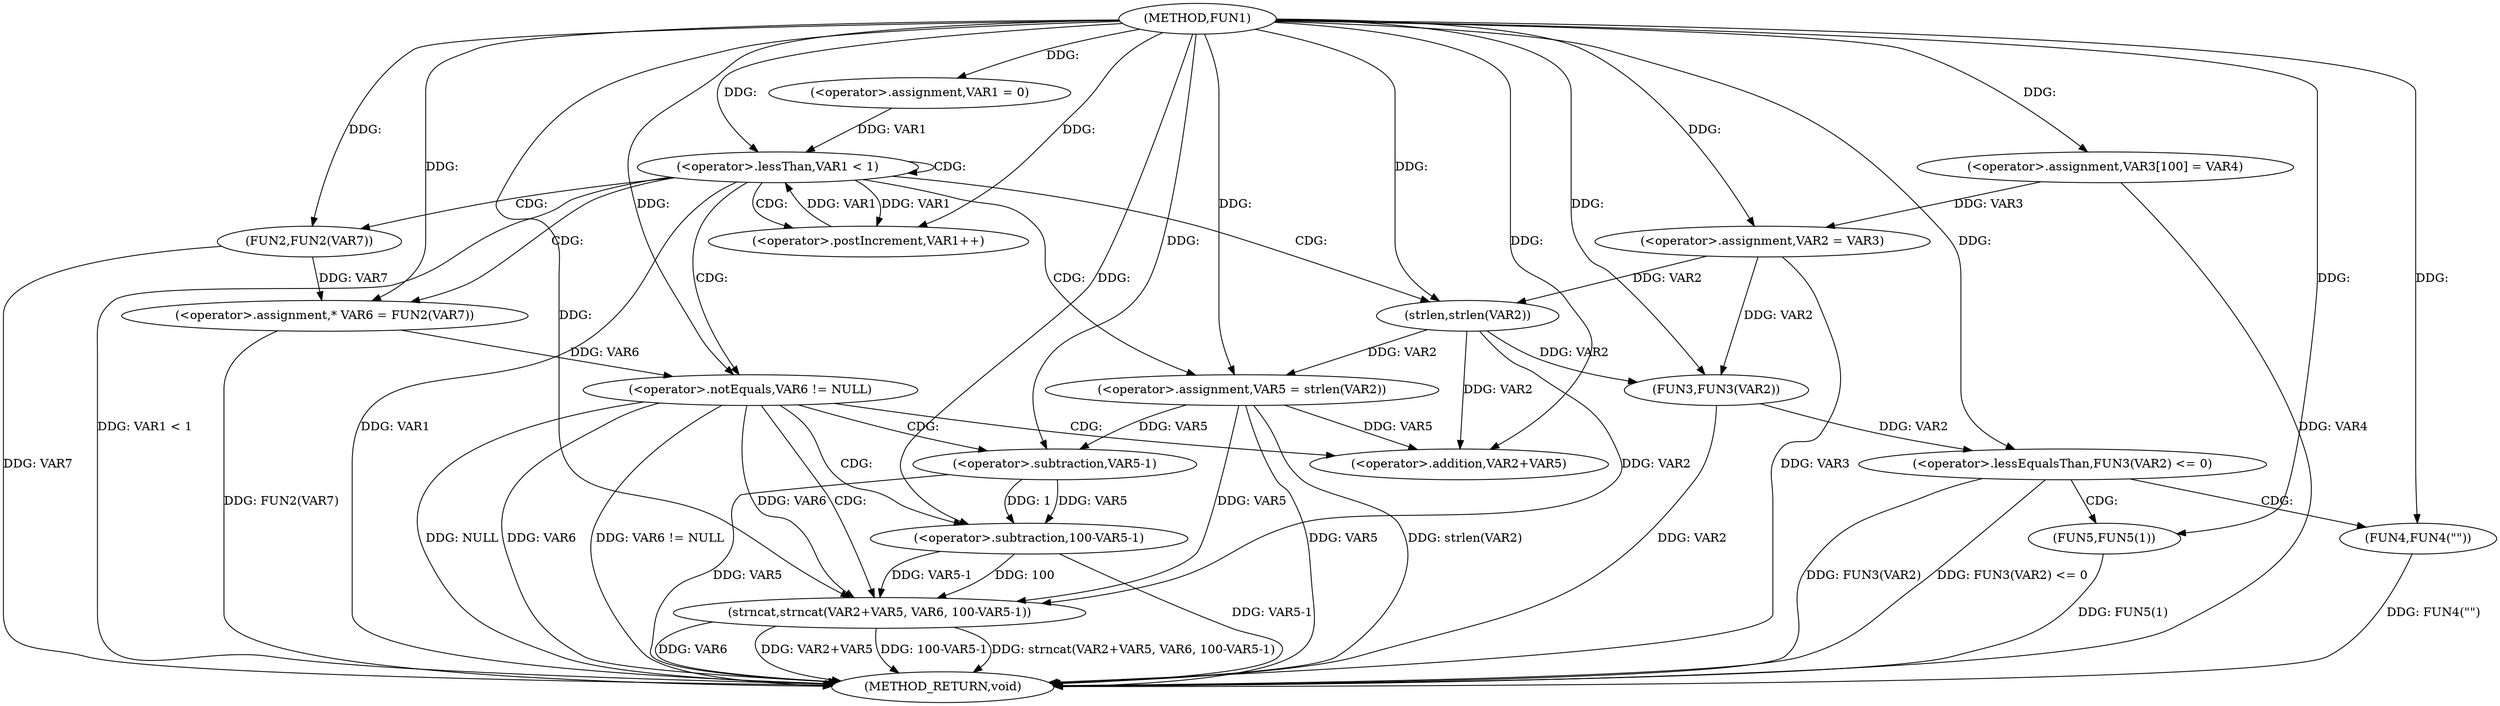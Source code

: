 digraph FUN1 {  
"1000100" [label = "(METHOD,FUN1)" ]
"1000157" [label = "(METHOD_RETURN,void)" ]
"1000105" [label = "(<operator>.assignment,VAR3[100] = VAR4)" ]
"1000108" [label = "(<operator>.assignment,VAR2 = VAR3)" ]
"1000112" [label = "(<operator>.assignment,VAR1 = 0)" ]
"1000115" [label = "(<operator>.lessThan,VAR1 < 1)" ]
"1000118" [label = "(<operator>.postIncrement,VAR1++)" ]
"1000123" [label = "(<operator>.assignment,VAR5 = strlen(VAR2))" ]
"1000125" [label = "(strlen,strlen(VAR2))" ]
"1000128" [label = "(<operator>.assignment,* VAR6 = FUN2(VAR7))" ]
"1000130" [label = "(FUN2,FUN2(VAR7))" ]
"1000133" [label = "(<operator>.notEquals,VAR6 != NULL)" ]
"1000137" [label = "(strncat,strncat(VAR2+VAR5, VAR6, 100-VAR5-1))" ]
"1000138" [label = "(<operator>.addition,VAR2+VAR5)" ]
"1000142" [label = "(<operator>.subtraction,100-VAR5-1)" ]
"1000144" [label = "(<operator>.subtraction,VAR5-1)" ]
"1000148" [label = "(<operator>.lessEqualsThan,FUN3(VAR2) <= 0)" ]
"1000149" [label = "(FUN3,FUN3(VAR2))" ]
"1000153" [label = "(FUN4,FUN4(\"\"))" ]
"1000155" [label = "(FUN5,FUN5(1))" ]
  "1000128" -> "1000157"  [ label = "DDG: FUN2(VAR7)"] 
  "1000137" -> "1000157"  [ label = "DDG: 100-VAR5-1"] 
  "1000123" -> "1000157"  [ label = "DDG: strlen(VAR2)"] 
  "1000105" -> "1000157"  [ label = "DDG: VAR4"] 
  "1000115" -> "1000157"  [ label = "DDG: VAR1 < 1"] 
  "1000153" -> "1000157"  [ label = "DDG: FUN4(\"\")"] 
  "1000144" -> "1000157"  [ label = "DDG: VAR5"] 
  "1000149" -> "1000157"  [ label = "DDG: VAR2"] 
  "1000115" -> "1000157"  [ label = "DDG: VAR1"] 
  "1000137" -> "1000157"  [ label = "DDG: strncat(VAR2+VAR5, VAR6, 100-VAR5-1)"] 
  "1000137" -> "1000157"  [ label = "DDG: VAR6"] 
  "1000155" -> "1000157"  [ label = "DDG: FUN5(1)"] 
  "1000142" -> "1000157"  [ label = "DDG: VAR5-1"] 
  "1000133" -> "1000157"  [ label = "DDG: VAR6"] 
  "1000148" -> "1000157"  [ label = "DDG: FUN3(VAR2)"] 
  "1000148" -> "1000157"  [ label = "DDG: FUN3(VAR2) <= 0"] 
  "1000133" -> "1000157"  [ label = "DDG: VAR6 != NULL"] 
  "1000133" -> "1000157"  [ label = "DDG: NULL"] 
  "1000108" -> "1000157"  [ label = "DDG: VAR3"] 
  "1000137" -> "1000157"  [ label = "DDG: VAR2+VAR5"] 
  "1000130" -> "1000157"  [ label = "DDG: VAR7"] 
  "1000123" -> "1000157"  [ label = "DDG: VAR5"] 
  "1000100" -> "1000105"  [ label = "DDG: "] 
  "1000105" -> "1000108"  [ label = "DDG: VAR3"] 
  "1000100" -> "1000108"  [ label = "DDG: "] 
  "1000100" -> "1000112"  [ label = "DDG: "] 
  "1000112" -> "1000115"  [ label = "DDG: VAR1"] 
  "1000118" -> "1000115"  [ label = "DDG: VAR1"] 
  "1000100" -> "1000115"  [ label = "DDG: "] 
  "1000115" -> "1000118"  [ label = "DDG: VAR1"] 
  "1000100" -> "1000118"  [ label = "DDG: "] 
  "1000125" -> "1000123"  [ label = "DDG: VAR2"] 
  "1000100" -> "1000123"  [ label = "DDG: "] 
  "1000108" -> "1000125"  [ label = "DDG: VAR2"] 
  "1000100" -> "1000125"  [ label = "DDG: "] 
  "1000130" -> "1000128"  [ label = "DDG: VAR7"] 
  "1000100" -> "1000128"  [ label = "DDG: "] 
  "1000100" -> "1000130"  [ label = "DDG: "] 
  "1000128" -> "1000133"  [ label = "DDG: VAR6"] 
  "1000100" -> "1000133"  [ label = "DDG: "] 
  "1000125" -> "1000137"  [ label = "DDG: VAR2"] 
  "1000100" -> "1000137"  [ label = "DDG: "] 
  "1000123" -> "1000137"  [ label = "DDG: VAR5"] 
  "1000125" -> "1000138"  [ label = "DDG: VAR2"] 
  "1000100" -> "1000138"  [ label = "DDG: "] 
  "1000123" -> "1000138"  [ label = "DDG: VAR5"] 
  "1000133" -> "1000137"  [ label = "DDG: VAR6"] 
  "1000142" -> "1000137"  [ label = "DDG: 100"] 
  "1000142" -> "1000137"  [ label = "DDG: VAR5-1"] 
  "1000100" -> "1000142"  [ label = "DDG: "] 
  "1000144" -> "1000142"  [ label = "DDG: VAR5"] 
  "1000144" -> "1000142"  [ label = "DDG: 1"] 
  "1000100" -> "1000144"  [ label = "DDG: "] 
  "1000123" -> "1000144"  [ label = "DDG: VAR5"] 
  "1000149" -> "1000148"  [ label = "DDG: VAR2"] 
  "1000125" -> "1000149"  [ label = "DDG: VAR2"] 
  "1000108" -> "1000149"  [ label = "DDG: VAR2"] 
  "1000100" -> "1000149"  [ label = "DDG: "] 
  "1000100" -> "1000148"  [ label = "DDG: "] 
  "1000100" -> "1000153"  [ label = "DDG: "] 
  "1000100" -> "1000155"  [ label = "DDG: "] 
  "1000115" -> "1000125"  [ label = "CDG: "] 
  "1000115" -> "1000128"  [ label = "CDG: "] 
  "1000115" -> "1000123"  [ label = "CDG: "] 
  "1000115" -> "1000130"  [ label = "CDG: "] 
  "1000115" -> "1000115"  [ label = "CDG: "] 
  "1000115" -> "1000133"  [ label = "CDG: "] 
  "1000115" -> "1000118"  [ label = "CDG: "] 
  "1000133" -> "1000142"  [ label = "CDG: "] 
  "1000133" -> "1000137"  [ label = "CDG: "] 
  "1000133" -> "1000144"  [ label = "CDG: "] 
  "1000133" -> "1000138"  [ label = "CDG: "] 
  "1000148" -> "1000153"  [ label = "CDG: "] 
  "1000148" -> "1000155"  [ label = "CDG: "] 
}
